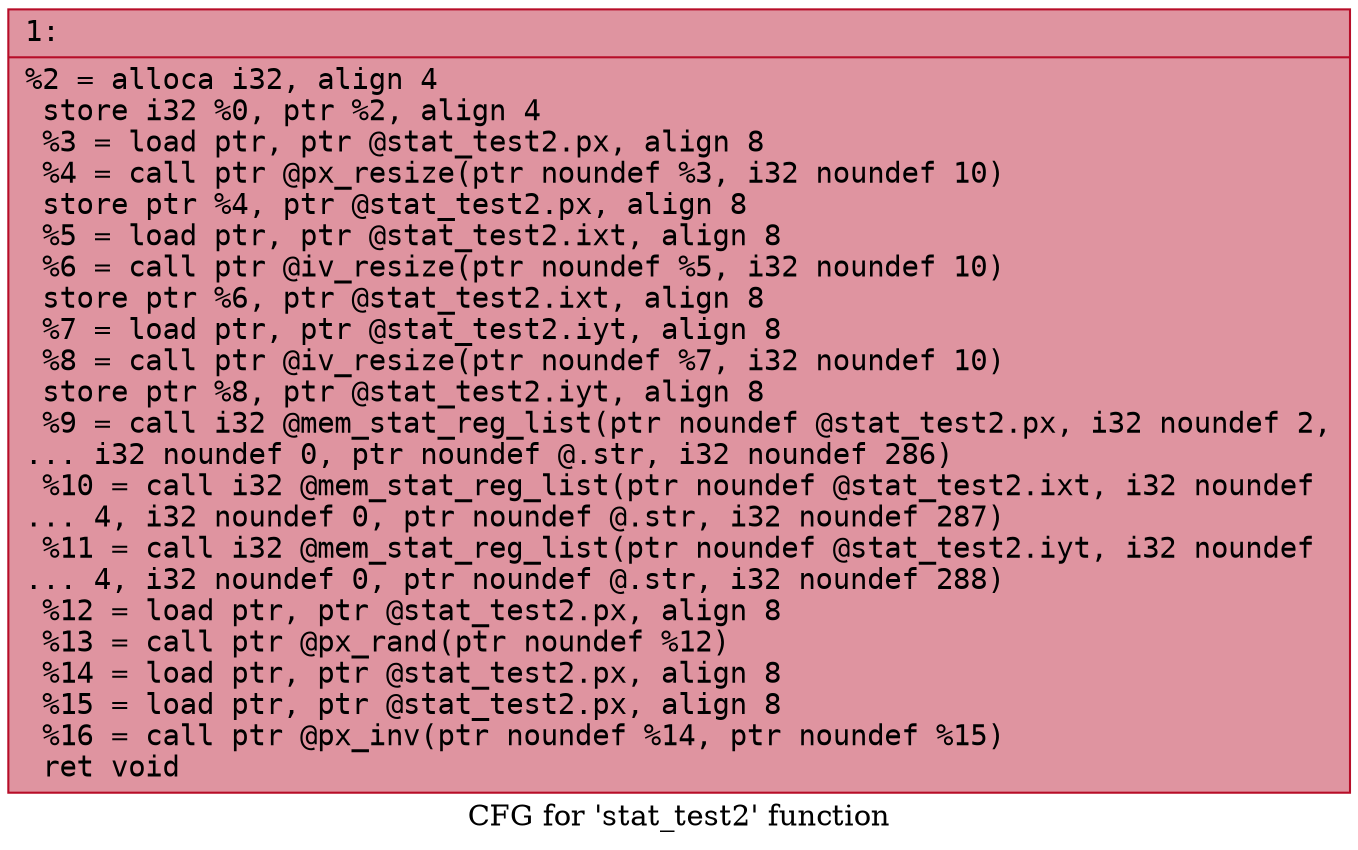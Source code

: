 digraph "CFG for 'stat_test2' function" {
	label="CFG for 'stat_test2' function";

	Node0x6000036c3980 [shape=record,color="#b70d28ff", style=filled, fillcolor="#b70d2870" fontname="Courier",label="{1:\l|  %2 = alloca i32, align 4\l  store i32 %0, ptr %2, align 4\l  %3 = load ptr, ptr @stat_test2.px, align 8\l  %4 = call ptr @px_resize(ptr noundef %3, i32 noundef 10)\l  store ptr %4, ptr @stat_test2.px, align 8\l  %5 = load ptr, ptr @stat_test2.ixt, align 8\l  %6 = call ptr @iv_resize(ptr noundef %5, i32 noundef 10)\l  store ptr %6, ptr @stat_test2.ixt, align 8\l  %7 = load ptr, ptr @stat_test2.iyt, align 8\l  %8 = call ptr @iv_resize(ptr noundef %7, i32 noundef 10)\l  store ptr %8, ptr @stat_test2.iyt, align 8\l  %9 = call i32 @mem_stat_reg_list(ptr noundef @stat_test2.px, i32 noundef 2,\l... i32 noundef 0, ptr noundef @.str, i32 noundef 286)\l  %10 = call i32 @mem_stat_reg_list(ptr noundef @stat_test2.ixt, i32 noundef\l... 4, i32 noundef 0, ptr noundef @.str, i32 noundef 287)\l  %11 = call i32 @mem_stat_reg_list(ptr noundef @stat_test2.iyt, i32 noundef\l... 4, i32 noundef 0, ptr noundef @.str, i32 noundef 288)\l  %12 = load ptr, ptr @stat_test2.px, align 8\l  %13 = call ptr @px_rand(ptr noundef %12)\l  %14 = load ptr, ptr @stat_test2.px, align 8\l  %15 = load ptr, ptr @stat_test2.px, align 8\l  %16 = call ptr @px_inv(ptr noundef %14, ptr noundef %15)\l  ret void\l}"];
}
